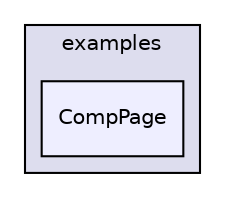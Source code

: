 digraph "examples/CompPage" {
  compound=true
  node [ fontsize="10", fontname="Helvetica"];
  edge [ labelfontsize="10", labelfontname="Helvetica"];
  subgraph clusterdir_d28a4824dc47e487b107a5db32ef43c4 {
    graph [ bgcolor="#ddddee", pencolor="black", label="examples" fontname="Helvetica", fontsize="10", URL="dir_d28a4824dc47e487b107a5db32ef43c4.html"]
  dir_f76977d9ffe8ddf3ad01f3d689aa5df4 [shape=box, label="CompPage", style="filled", fillcolor="#eeeeff", pencolor="black", URL="dir_f76977d9ffe8ddf3ad01f3d689aa5df4.html"];
  }
}
